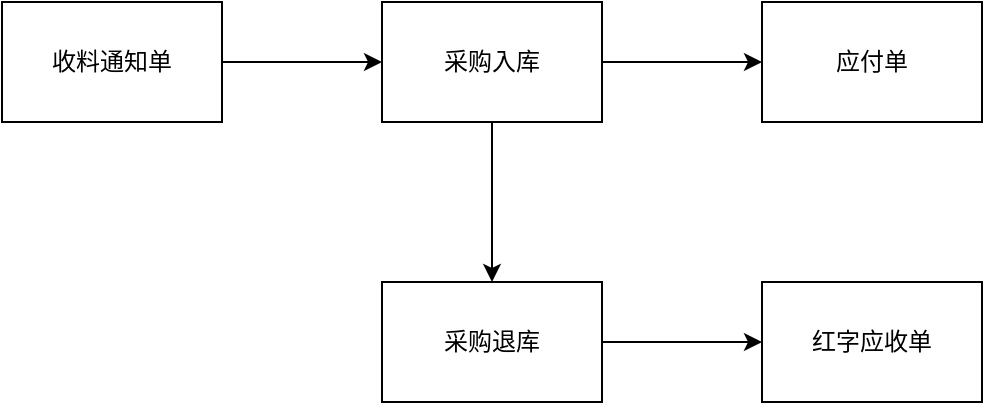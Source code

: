 <mxfile version="13.9.2" type="github">
  <diagram id="xJd1Qk8CdwjisZbCzGel" name="Page-1">
    <mxGraphModel dx="782" dy="469" grid="1" gridSize="10" guides="1" tooltips="1" connect="1" arrows="1" fold="1" page="1" pageScale="1" pageWidth="827" pageHeight="1169" math="0" shadow="0">
      <root>
        <mxCell id="0" />
        <mxCell id="1" parent="0" />
        <mxCell id="9bch_TMDyb7_BBHo4h2s-3" value="" style="edgeStyle=orthogonalEdgeStyle;rounded=0;orthogonalLoop=1;jettySize=auto;html=1;" edge="1" parent="1" source="9bch_TMDyb7_BBHo4h2s-1" target="9bch_TMDyb7_BBHo4h2s-2">
          <mxGeometry relative="1" as="geometry" />
        </mxCell>
        <mxCell id="9bch_TMDyb7_BBHo4h2s-1" value="收料通知单" style="rounded=0;whiteSpace=wrap;html=1;" vertex="1" parent="1">
          <mxGeometry x="160" y="130" width="110" height="60" as="geometry" />
        </mxCell>
        <mxCell id="9bch_TMDyb7_BBHo4h2s-5" value="" style="edgeStyle=orthogonalEdgeStyle;rounded=0;orthogonalLoop=1;jettySize=auto;html=1;" edge="1" parent="1" source="9bch_TMDyb7_BBHo4h2s-2" target="9bch_TMDyb7_BBHo4h2s-4">
          <mxGeometry relative="1" as="geometry" />
        </mxCell>
        <mxCell id="9bch_TMDyb7_BBHo4h2s-7" value="" style="edgeStyle=orthogonalEdgeStyle;rounded=0;orthogonalLoop=1;jettySize=auto;html=1;" edge="1" parent="1" source="9bch_TMDyb7_BBHo4h2s-2" target="9bch_TMDyb7_BBHo4h2s-6">
          <mxGeometry relative="1" as="geometry" />
        </mxCell>
        <mxCell id="9bch_TMDyb7_BBHo4h2s-2" value="采购入库" style="rounded=0;whiteSpace=wrap;html=1;" vertex="1" parent="1">
          <mxGeometry x="350" y="130" width="110" height="60" as="geometry" />
        </mxCell>
        <mxCell id="9bch_TMDyb7_BBHo4h2s-4" value="应付单" style="rounded=0;whiteSpace=wrap;html=1;" vertex="1" parent="1">
          <mxGeometry x="540" y="130" width="110" height="60" as="geometry" />
        </mxCell>
        <mxCell id="9bch_TMDyb7_BBHo4h2s-9" value="" style="edgeStyle=orthogonalEdgeStyle;rounded=0;orthogonalLoop=1;jettySize=auto;html=1;" edge="1" parent="1" source="9bch_TMDyb7_BBHo4h2s-6" target="9bch_TMDyb7_BBHo4h2s-8">
          <mxGeometry relative="1" as="geometry" />
        </mxCell>
        <mxCell id="9bch_TMDyb7_BBHo4h2s-6" value="采购退库" style="rounded=0;whiteSpace=wrap;html=1;" vertex="1" parent="1">
          <mxGeometry x="350" y="270" width="110" height="60" as="geometry" />
        </mxCell>
        <mxCell id="9bch_TMDyb7_BBHo4h2s-8" value="红字应收单" style="rounded=0;whiteSpace=wrap;html=1;" vertex="1" parent="1">
          <mxGeometry x="540" y="270" width="110" height="60" as="geometry" />
        </mxCell>
      </root>
    </mxGraphModel>
  </diagram>
</mxfile>
